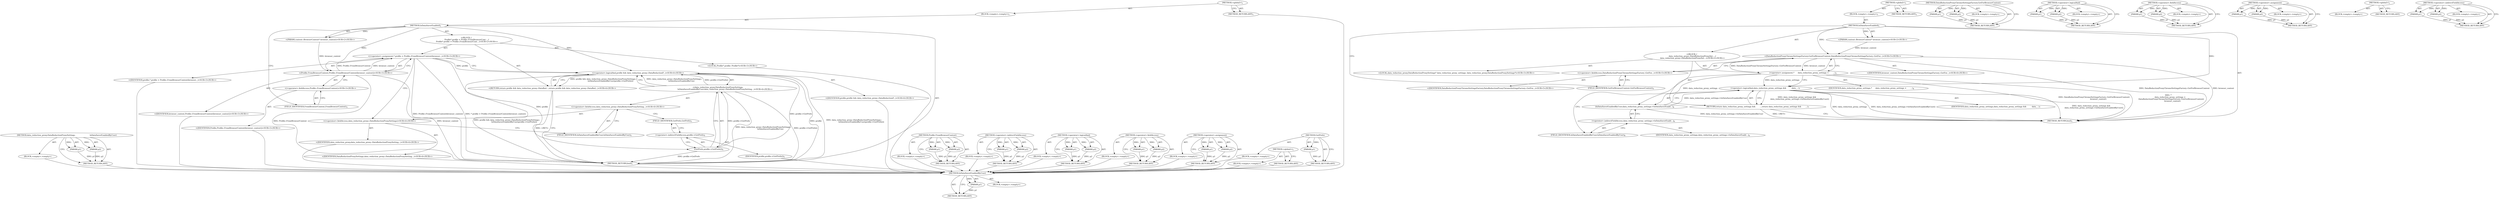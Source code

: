 digraph "GetPrefs" {
vulnerable_67 [label=<(METHOD,IsDataSaverEnabledByUser)>];
vulnerable_68 [label=<(PARAM,p1)>];
vulnerable_69 [label=<(BLOCK,&lt;empty&gt;,&lt;empty&gt;)>];
vulnerable_70 [label=<(METHOD_RETURN,ANY)>];
vulnerable_6 [label=<(METHOD,&lt;global&gt;)<SUB>1</SUB>>];
vulnerable_7 [label=<(BLOCK,&lt;empty&gt;,&lt;empty&gt;)<SUB>1</SUB>>];
vulnerable_8 [label=<(METHOD,IsDataSaverEnabled)<SUB>1</SUB>>];
vulnerable_9 [label="<(PARAM,content::BrowserContext* browser_context)<SUB>2</SUB>>"];
vulnerable_10 [label="<(BLOCK,{
  data_reduction_proxy::DataReductionProxySet...,{
  data_reduction_proxy::DataReductionProxySet...)<SUB>2</SUB>>"];
vulnerable_11 [label="<(LOCAL,data_reduction_proxy.DataReductionProxySettings* data_reduction_proxy_settings: data_reduction_proxy.DataReductionProxySettings*)<SUB>3</SUB>>"];
vulnerable_12 [label=<(&lt;operator&gt;.assignment,*
      data_reduction_proxy_settings =
       ...)<SUB>3</SUB>>];
vulnerable_13 [label=<(IDENTIFIER,data_reduction_proxy_settings,*
      data_reduction_proxy_settings =
       ...)<SUB>4</SUB>>];
vulnerable_14 [label="<(DataReductionProxyChromeSettingsFactory.GetForBrowserContext,DataReductionProxyChromeSettingsFactory::GetFor...)<SUB>5</SUB>>"];
vulnerable_15 [label="<(&lt;operator&gt;.fieldAccess,DataReductionProxyChromeSettingsFactory::GetFor...)<SUB>5</SUB>>"];
vulnerable_16 [label="<(IDENTIFIER,DataReductionProxyChromeSettingsFactory,DataReductionProxyChromeSettingsFactory::GetFor...)<SUB>5</SUB>>"];
vulnerable_17 [label=<(FIELD_IDENTIFIER,GetForBrowserContext,GetForBrowserContext)<SUB>5</SUB>>];
vulnerable_18 [label="<(IDENTIFIER,browser_context,DataReductionProxyChromeSettingsFactory::GetFor...)<SUB>6</SUB>>"];
vulnerable_19 [label=<(RETURN,return data_reduction_proxy_settings &amp;&amp;
       ...,return data_reduction_proxy_settings &amp;&amp;
       ...)<SUB>7</SUB>>];
vulnerable_20 [label=<(&lt;operator&gt;.logicalAnd,data_reduction_proxy_settings &amp;&amp;
         data_...)<SUB>7</SUB>>];
vulnerable_21 [label=<(IDENTIFIER,data_reduction_proxy_settings,data_reduction_proxy_settings &amp;&amp;
         data_...)<SUB>7</SUB>>];
vulnerable_22 [label=<(IsDataSaverEnabledByUser,data_reduction_proxy_settings-&gt;IsDataSaverEnabl...)<SUB>8</SUB>>];
vulnerable_23 [label=<(&lt;operator&gt;.indirectFieldAccess,data_reduction_proxy_settings-&gt;IsDataSaverEnabl...)<SUB>8</SUB>>];
vulnerable_24 [label=<(IDENTIFIER,data_reduction_proxy_settings,data_reduction_proxy_settings-&gt;IsDataSaverEnabl...)<SUB>8</SUB>>];
vulnerable_25 [label=<(FIELD_IDENTIFIER,IsDataSaverEnabledByUser,IsDataSaverEnabledByUser)<SUB>8</SUB>>];
vulnerable_26 [label=<(METHOD_RETURN,bool)<SUB>1</SUB>>];
vulnerable_28 [label=<(METHOD_RETURN,ANY)<SUB>1</SUB>>];
vulnerable_52 [label=<(METHOD,DataReductionProxyChromeSettingsFactory.GetForBrowserContext)>];
vulnerable_53 [label=<(PARAM,p1)>];
vulnerable_54 [label=<(PARAM,p2)>];
vulnerable_55 [label=<(BLOCK,&lt;empty&gt;,&lt;empty&gt;)>];
vulnerable_56 [label=<(METHOD_RETURN,ANY)>];
vulnerable_62 [label=<(METHOD,&lt;operator&gt;.logicalAnd)>];
vulnerable_63 [label=<(PARAM,p1)>];
vulnerable_64 [label=<(PARAM,p2)>];
vulnerable_65 [label=<(BLOCK,&lt;empty&gt;,&lt;empty&gt;)>];
vulnerable_66 [label=<(METHOD_RETURN,ANY)>];
vulnerable_57 [label=<(METHOD,&lt;operator&gt;.fieldAccess)>];
vulnerable_58 [label=<(PARAM,p1)>];
vulnerable_59 [label=<(PARAM,p2)>];
vulnerable_60 [label=<(BLOCK,&lt;empty&gt;,&lt;empty&gt;)>];
vulnerable_61 [label=<(METHOD_RETURN,ANY)>];
vulnerable_47 [label=<(METHOD,&lt;operator&gt;.assignment)>];
vulnerable_48 [label=<(PARAM,p1)>];
vulnerable_49 [label=<(PARAM,p2)>];
vulnerable_50 [label=<(BLOCK,&lt;empty&gt;,&lt;empty&gt;)>];
vulnerable_51 [label=<(METHOD_RETURN,ANY)>];
vulnerable_41 [label=<(METHOD,&lt;global&gt;)<SUB>1</SUB>>];
vulnerable_42 [label=<(BLOCK,&lt;empty&gt;,&lt;empty&gt;)>];
vulnerable_43 [label=<(METHOD_RETURN,ANY)>];
vulnerable_71 [label=<(METHOD,&lt;operator&gt;.indirectFieldAccess)>];
vulnerable_72 [label=<(PARAM,p1)>];
vulnerable_73 [label=<(PARAM,p2)>];
vulnerable_74 [label=<(BLOCK,&lt;empty&gt;,&lt;empty&gt;)>];
vulnerable_75 [label=<(METHOD_RETURN,ANY)>];
fixed_75 [label=<(METHOD,data_reduction_proxy.DataReductionProxySettings.
                        IsDataSaverEnabledByUser)>];
fixed_76 [label=<(PARAM,p1)>];
fixed_77 [label=<(PARAM,p2)>];
fixed_78 [label=<(BLOCK,&lt;empty&gt;,&lt;empty&gt;)>];
fixed_79 [label=<(METHOD_RETURN,ANY)>];
fixed_6 [label=<(METHOD,&lt;global&gt;)<SUB>1</SUB>>];
fixed_7 [label=<(BLOCK,&lt;empty&gt;,&lt;empty&gt;)<SUB>1</SUB>>];
fixed_8 [label=<(METHOD,IsDataSaverEnabled)<SUB>1</SUB>>];
fixed_9 [label="<(PARAM,content::BrowserContext* browser_context)<SUB>2</SUB>>"];
fixed_10 [label="<(BLOCK,{
  Profile* profile = Profile::FromBrowserCont...,{
  Profile* profile = Profile::FromBrowserCont...)<SUB>2</SUB>>"];
fixed_11 [label="<(LOCAL,Profile* profile: Profile*)<SUB>3</SUB>>"];
fixed_12 [label="<(&lt;operator&gt;.assignment,* profile = Profile::FromBrowserContext(browser...)<SUB>3</SUB>>"];
fixed_13 [label="<(IDENTIFIER,profile,* profile = Profile::FromBrowserContext(browser...)<SUB>3</SUB>>"];
fixed_14 [label="<(Profile.FromBrowserContext,Profile::FromBrowserContext(browser_context))<SUB>3</SUB>>"];
fixed_15 [label="<(&lt;operator&gt;.fieldAccess,Profile::FromBrowserContext)<SUB>3</SUB>>"];
fixed_16 [label="<(IDENTIFIER,Profile,Profile::FromBrowserContext(browser_context))<SUB>3</SUB>>"];
fixed_17 [label=<(FIELD_IDENTIFIER,FromBrowserContext,FromBrowserContext)<SUB>3</SUB>>];
fixed_18 [label="<(IDENTIFIER,browser_context,Profile::FromBrowserContext(browser_context))<SUB>3</SUB>>"];
fixed_19 [label="<(RETURN,return profile &amp;&amp; data_reduction_proxy::DataRed...,return profile &amp;&amp; data_reduction_proxy::DataRed...)<SUB>4</SUB>>"];
fixed_20 [label="<(&lt;operator&gt;.logicalAnd,profile &amp;&amp; data_reduction_proxy::DataReductionP...)<SUB>4</SUB>>"];
fixed_21 [label="<(IDENTIFIER,profile,profile &amp;&amp; data_reduction_proxy::DataReductionP...)<SUB>4</SUB>>"];
fixed_22 [label="<(data_reduction_proxy.DataReductionProxySettings.
                        IsDataSaverEnabledByUser,data_reduction_proxy::DataReductionProxySetting...)<SUB>4</SUB>>"];
fixed_23 [label="<(&lt;operator&gt;.fieldAccess,data_reduction_proxy::DataReductionProxySetting...)<SUB>4</SUB>>"];
fixed_24 [label="<(&lt;operator&gt;.fieldAccess,data_reduction_proxy::DataReductionProxySettings)<SUB>4</SUB>>"];
fixed_25 [label="<(IDENTIFIER,data_reduction_proxy,data_reduction_proxy::DataReductionProxySetting...)<SUB>4</SUB>>"];
fixed_26 [label="<(IDENTIFIER,DataReductionProxySettings,data_reduction_proxy::DataReductionProxySetting...)<SUB>4</SUB>>"];
fixed_27 [label=<(FIELD_IDENTIFIER,IsDataSaverEnabledByUser,IsDataSaverEnabledByUser)<SUB>5</SUB>>];
fixed_28 [label=<(GetPrefs,profile-&gt;GetPrefs())<SUB>5</SUB>>];
fixed_29 [label=<(&lt;operator&gt;.indirectFieldAccess,profile-&gt;GetPrefs)<SUB>5</SUB>>];
fixed_30 [label=<(IDENTIFIER,profile,profile-&gt;GetPrefs())<SUB>5</SUB>>];
fixed_31 [label=<(FIELD_IDENTIFIER,GetPrefs,GetPrefs)<SUB>5</SUB>>];
fixed_32 [label=<(METHOD_RETURN,bool)<SUB>1</SUB>>];
fixed_34 [label=<(METHOD_RETURN,ANY)<SUB>1</SUB>>];
fixed_60 [label=<(METHOD,Profile.FromBrowserContext)>];
fixed_61 [label=<(PARAM,p1)>];
fixed_62 [label=<(PARAM,p2)>];
fixed_63 [label=<(BLOCK,&lt;empty&gt;,&lt;empty&gt;)>];
fixed_64 [label=<(METHOD_RETURN,ANY)>];
fixed_84 [label=<(METHOD,&lt;operator&gt;.indirectFieldAccess)>];
fixed_85 [label=<(PARAM,p1)>];
fixed_86 [label=<(PARAM,p2)>];
fixed_87 [label=<(BLOCK,&lt;empty&gt;,&lt;empty&gt;)>];
fixed_88 [label=<(METHOD_RETURN,ANY)>];
fixed_70 [label=<(METHOD,&lt;operator&gt;.logicalAnd)>];
fixed_71 [label=<(PARAM,p1)>];
fixed_72 [label=<(PARAM,p2)>];
fixed_73 [label=<(BLOCK,&lt;empty&gt;,&lt;empty&gt;)>];
fixed_74 [label=<(METHOD_RETURN,ANY)>];
fixed_65 [label=<(METHOD,&lt;operator&gt;.fieldAccess)>];
fixed_66 [label=<(PARAM,p1)>];
fixed_67 [label=<(PARAM,p2)>];
fixed_68 [label=<(BLOCK,&lt;empty&gt;,&lt;empty&gt;)>];
fixed_69 [label=<(METHOD_RETURN,ANY)>];
fixed_55 [label=<(METHOD,&lt;operator&gt;.assignment)>];
fixed_56 [label=<(PARAM,p1)>];
fixed_57 [label=<(PARAM,p2)>];
fixed_58 [label=<(BLOCK,&lt;empty&gt;,&lt;empty&gt;)>];
fixed_59 [label=<(METHOD_RETURN,ANY)>];
fixed_49 [label=<(METHOD,&lt;global&gt;)<SUB>1</SUB>>];
fixed_50 [label=<(BLOCK,&lt;empty&gt;,&lt;empty&gt;)>];
fixed_51 [label=<(METHOD_RETURN,ANY)>];
fixed_80 [label=<(METHOD,GetPrefs)>];
fixed_81 [label=<(PARAM,p1)>];
fixed_82 [label=<(BLOCK,&lt;empty&gt;,&lt;empty&gt;)>];
fixed_83 [label=<(METHOD_RETURN,ANY)>];
vulnerable_67 -> vulnerable_68  [key=0, label="AST: "];
vulnerable_67 -> vulnerable_68  [key=1, label="DDG: "];
vulnerable_67 -> vulnerable_69  [key=0, label="AST: "];
vulnerable_67 -> vulnerable_70  [key=0, label="AST: "];
vulnerable_67 -> vulnerable_70  [key=1, label="CFG: "];
vulnerable_68 -> vulnerable_70  [key=0, label="DDG: p1"];
vulnerable_6 -> vulnerable_7  [key=0, label="AST: "];
vulnerable_6 -> vulnerable_28  [key=0, label="AST: "];
vulnerable_6 -> vulnerable_28  [key=1, label="CFG: "];
vulnerable_7 -> vulnerable_8  [key=0, label="AST: "];
vulnerable_8 -> vulnerable_9  [key=0, label="AST: "];
vulnerable_8 -> vulnerable_9  [key=1, label="DDG: "];
vulnerable_8 -> vulnerable_10  [key=0, label="AST: "];
vulnerable_8 -> vulnerable_26  [key=0, label="AST: "];
vulnerable_8 -> vulnerable_17  [key=0, label="CFG: "];
vulnerable_8 -> vulnerable_14  [key=0, label="DDG: "];
vulnerable_8 -> vulnerable_20  [key=0, label="DDG: "];
vulnerable_9 -> vulnerable_14  [key=0, label="DDG: browser_context"];
vulnerable_10 -> vulnerable_11  [key=0, label="AST: "];
vulnerable_10 -> vulnerable_12  [key=0, label="AST: "];
vulnerable_10 -> vulnerable_19  [key=0, label="AST: "];
vulnerable_12 -> vulnerable_13  [key=0, label="AST: "];
vulnerable_12 -> vulnerable_14  [key=0, label="AST: "];
vulnerable_12 -> vulnerable_20  [key=0, label="CFG: "];
vulnerable_12 -> vulnerable_20  [key=1, label="DDG: data_reduction_proxy_settings"];
vulnerable_12 -> vulnerable_25  [key=0, label="CFG: "];
vulnerable_12 -> vulnerable_26  [key=0, label="DDG: DataReductionProxyChromeSettingsFactory::GetForBrowserContext(
              browser_context)"];
vulnerable_12 -> vulnerable_26  [key=1, label="DDG: *
      data_reduction_proxy_settings =
          DataReductionProxyChromeSettingsFactory::GetForBrowserContext(
              browser_context)"];
vulnerable_12 -> vulnerable_22  [key=0, label="DDG: data_reduction_proxy_settings"];
vulnerable_14 -> vulnerable_15  [key=0, label="AST: "];
vulnerable_14 -> vulnerable_18  [key=0, label="AST: "];
vulnerable_14 -> vulnerable_12  [key=0, label="CFG: "];
vulnerable_14 -> vulnerable_12  [key=1, label="DDG: DataReductionProxyChromeSettingsFactory::GetForBrowserContext"];
vulnerable_14 -> vulnerable_12  [key=2, label="DDG: browser_context"];
vulnerable_14 -> vulnerable_26  [key=0, label="DDG: DataReductionProxyChromeSettingsFactory::GetForBrowserContext"];
vulnerable_14 -> vulnerable_26  [key=1, label="DDG: browser_context"];
vulnerable_15 -> vulnerable_16  [key=0, label="AST: "];
vulnerable_15 -> vulnerable_17  [key=0, label="AST: "];
vulnerable_15 -> vulnerable_14  [key=0, label="CFG: "];
vulnerable_17 -> vulnerable_15  [key=0, label="CFG: "];
vulnerable_19 -> vulnerable_20  [key=0, label="AST: "];
vulnerable_19 -> vulnerable_26  [key=0, label="CFG: "];
vulnerable_19 -> vulnerable_26  [key=1, label="DDG: &lt;RET&gt;"];
vulnerable_20 -> vulnerable_21  [key=0, label="AST: "];
vulnerable_20 -> vulnerable_22  [key=0, label="AST: "];
vulnerable_20 -> vulnerable_19  [key=0, label="CFG: "];
vulnerable_20 -> vulnerable_19  [key=1, label="DDG: data_reduction_proxy_settings &amp;&amp;
         data_reduction_proxy_settings-&gt;IsDataSaverEnabledByUser()"];
vulnerable_20 -> vulnerable_26  [key=0, label="DDG: data_reduction_proxy_settings"];
vulnerable_20 -> vulnerable_26  [key=1, label="DDG: data_reduction_proxy_settings-&gt;IsDataSaverEnabledByUser()"];
vulnerable_20 -> vulnerable_26  [key=2, label="DDG: data_reduction_proxy_settings &amp;&amp;
         data_reduction_proxy_settings-&gt;IsDataSaverEnabledByUser()"];
vulnerable_22 -> vulnerable_23  [key=0, label="AST: "];
vulnerable_22 -> vulnerable_20  [key=0, label="CFG: "];
vulnerable_22 -> vulnerable_20  [key=1, label="DDG: data_reduction_proxy_settings-&gt;IsDataSaverEnabledByUser"];
vulnerable_22 -> vulnerable_26  [key=0, label="DDG: data_reduction_proxy_settings-&gt;IsDataSaverEnabledByUser"];
vulnerable_23 -> vulnerable_24  [key=0, label="AST: "];
vulnerable_23 -> vulnerable_25  [key=0, label="AST: "];
vulnerable_23 -> vulnerable_22  [key=0, label="CFG: "];
vulnerable_25 -> vulnerable_23  [key=0, label="CFG: "];
vulnerable_52 -> vulnerable_53  [key=0, label="AST: "];
vulnerable_52 -> vulnerable_53  [key=1, label="DDG: "];
vulnerable_52 -> vulnerable_55  [key=0, label="AST: "];
vulnerable_52 -> vulnerable_54  [key=0, label="AST: "];
vulnerable_52 -> vulnerable_54  [key=1, label="DDG: "];
vulnerable_52 -> vulnerable_56  [key=0, label="AST: "];
vulnerable_52 -> vulnerable_56  [key=1, label="CFG: "];
vulnerable_53 -> vulnerable_56  [key=0, label="DDG: p1"];
vulnerable_54 -> vulnerable_56  [key=0, label="DDG: p2"];
vulnerable_62 -> vulnerable_63  [key=0, label="AST: "];
vulnerable_62 -> vulnerable_63  [key=1, label="DDG: "];
vulnerable_62 -> vulnerable_65  [key=0, label="AST: "];
vulnerable_62 -> vulnerable_64  [key=0, label="AST: "];
vulnerable_62 -> vulnerable_64  [key=1, label="DDG: "];
vulnerable_62 -> vulnerable_66  [key=0, label="AST: "];
vulnerable_62 -> vulnerable_66  [key=1, label="CFG: "];
vulnerable_63 -> vulnerable_66  [key=0, label="DDG: p1"];
vulnerable_64 -> vulnerable_66  [key=0, label="DDG: p2"];
vulnerable_57 -> vulnerable_58  [key=0, label="AST: "];
vulnerable_57 -> vulnerable_58  [key=1, label="DDG: "];
vulnerable_57 -> vulnerable_60  [key=0, label="AST: "];
vulnerable_57 -> vulnerable_59  [key=0, label="AST: "];
vulnerable_57 -> vulnerable_59  [key=1, label="DDG: "];
vulnerable_57 -> vulnerable_61  [key=0, label="AST: "];
vulnerable_57 -> vulnerable_61  [key=1, label="CFG: "];
vulnerable_58 -> vulnerable_61  [key=0, label="DDG: p1"];
vulnerable_59 -> vulnerable_61  [key=0, label="DDG: p2"];
vulnerable_47 -> vulnerable_48  [key=0, label="AST: "];
vulnerable_47 -> vulnerable_48  [key=1, label="DDG: "];
vulnerable_47 -> vulnerable_50  [key=0, label="AST: "];
vulnerable_47 -> vulnerable_49  [key=0, label="AST: "];
vulnerable_47 -> vulnerable_49  [key=1, label="DDG: "];
vulnerable_47 -> vulnerable_51  [key=0, label="AST: "];
vulnerable_47 -> vulnerable_51  [key=1, label="CFG: "];
vulnerable_48 -> vulnerable_51  [key=0, label="DDG: p1"];
vulnerable_49 -> vulnerable_51  [key=0, label="DDG: p2"];
vulnerable_41 -> vulnerable_42  [key=0, label="AST: "];
vulnerable_41 -> vulnerable_43  [key=0, label="AST: "];
vulnerable_41 -> vulnerable_43  [key=1, label="CFG: "];
vulnerable_71 -> vulnerable_72  [key=0, label="AST: "];
vulnerable_71 -> vulnerable_72  [key=1, label="DDG: "];
vulnerable_71 -> vulnerable_74  [key=0, label="AST: "];
vulnerable_71 -> vulnerable_73  [key=0, label="AST: "];
vulnerable_71 -> vulnerable_73  [key=1, label="DDG: "];
vulnerable_71 -> vulnerable_75  [key=0, label="AST: "];
vulnerable_71 -> vulnerable_75  [key=1, label="CFG: "];
vulnerable_72 -> vulnerable_75  [key=0, label="DDG: p1"];
vulnerable_73 -> vulnerable_75  [key=0, label="DDG: p2"];
fixed_75 -> fixed_76  [key=0, label="AST: "];
fixed_75 -> fixed_76  [key=1, label="DDG: "];
fixed_75 -> fixed_78  [key=0, label="AST: "];
fixed_75 -> fixed_77  [key=0, label="AST: "];
fixed_75 -> fixed_77  [key=1, label="DDG: "];
fixed_75 -> fixed_79  [key=0, label="AST: "];
fixed_75 -> fixed_79  [key=1, label="CFG: "];
fixed_76 -> fixed_79  [key=0, label="DDG: p1"];
fixed_77 -> fixed_79  [key=0, label="DDG: p2"];
fixed_78 -> vulnerable_67  [key=0];
fixed_79 -> vulnerable_67  [key=0];
fixed_6 -> fixed_7  [key=0, label="AST: "];
fixed_6 -> fixed_34  [key=0, label="AST: "];
fixed_6 -> fixed_34  [key=1, label="CFG: "];
fixed_7 -> fixed_8  [key=0, label="AST: "];
fixed_8 -> fixed_9  [key=0, label="AST: "];
fixed_8 -> fixed_9  [key=1, label="DDG: "];
fixed_8 -> fixed_10  [key=0, label="AST: "];
fixed_8 -> fixed_32  [key=0, label="AST: "];
fixed_8 -> fixed_17  [key=0, label="CFG: "];
fixed_8 -> fixed_14  [key=0, label="DDG: "];
fixed_8 -> fixed_20  [key=0, label="DDG: "];
fixed_9 -> fixed_14  [key=0, label="DDG: browser_context"];
fixed_10 -> fixed_11  [key=0, label="AST: "];
fixed_10 -> fixed_12  [key=0, label="AST: "];
fixed_10 -> fixed_19  [key=0, label="AST: "];
fixed_11 -> vulnerable_67  [key=0];
fixed_12 -> fixed_13  [key=0, label="AST: "];
fixed_12 -> fixed_14  [key=0, label="AST: "];
fixed_12 -> fixed_20  [key=0, label="CFG: "];
fixed_12 -> fixed_20  [key=1, label="DDG: profile"];
fixed_12 -> fixed_24  [key=0, label="CFG: "];
fixed_12 -> fixed_32  [key=0, label="DDG: Profile::FromBrowserContext(browser_context)"];
fixed_12 -> fixed_32  [key=1, label="DDG: * profile = Profile::FromBrowserContext(browser_context)"];
fixed_12 -> fixed_28  [key=0, label="DDG: profile"];
fixed_13 -> vulnerable_67  [key=0];
fixed_14 -> fixed_15  [key=0, label="AST: "];
fixed_14 -> fixed_18  [key=0, label="AST: "];
fixed_14 -> fixed_12  [key=0, label="CFG: "];
fixed_14 -> fixed_12  [key=1, label="DDG: Profile::FromBrowserContext"];
fixed_14 -> fixed_12  [key=2, label="DDG: browser_context"];
fixed_14 -> fixed_32  [key=0, label="DDG: Profile::FromBrowserContext"];
fixed_14 -> fixed_32  [key=1, label="DDG: browser_context"];
fixed_15 -> fixed_16  [key=0, label="AST: "];
fixed_15 -> fixed_17  [key=0, label="AST: "];
fixed_15 -> fixed_14  [key=0, label="CFG: "];
fixed_16 -> vulnerable_67  [key=0];
fixed_17 -> fixed_15  [key=0, label="CFG: "];
fixed_18 -> vulnerable_67  [key=0];
fixed_19 -> fixed_20  [key=0, label="AST: "];
fixed_19 -> fixed_32  [key=0, label="CFG: "];
fixed_19 -> fixed_32  [key=1, label="DDG: &lt;RET&gt;"];
fixed_20 -> fixed_21  [key=0, label="AST: "];
fixed_20 -> fixed_22  [key=0, label="AST: "];
fixed_20 -> fixed_19  [key=0, label="CFG: "];
fixed_20 -> fixed_19  [key=1, label="DDG: profile &amp;&amp; data_reduction_proxy::DataReductionProxySettings::
                        IsDataSaverEnabledByUser(profile-&gt;GetPrefs())"];
fixed_20 -> fixed_32  [key=0, label="DDG: profile"];
fixed_20 -> fixed_32  [key=1, label="DDG: data_reduction_proxy::DataReductionProxySettings::
                        IsDataSaverEnabledByUser(profile-&gt;GetPrefs())"];
fixed_20 -> fixed_32  [key=2, label="DDG: profile &amp;&amp; data_reduction_proxy::DataReductionProxySettings::
                        IsDataSaverEnabledByUser(profile-&gt;GetPrefs())"];
fixed_21 -> vulnerable_67  [key=0];
fixed_22 -> fixed_23  [key=0, label="AST: "];
fixed_22 -> fixed_28  [key=0, label="AST: "];
fixed_22 -> fixed_20  [key=0, label="CFG: "];
fixed_22 -> fixed_20  [key=1, label="DDG: data_reduction_proxy::DataReductionProxySettings::
                        IsDataSaverEnabledByUser"];
fixed_22 -> fixed_20  [key=2, label="DDG: profile-&gt;GetPrefs()"];
fixed_22 -> fixed_32  [key=0, label="DDG: data_reduction_proxy::DataReductionProxySettings::
                        IsDataSaverEnabledByUser"];
fixed_22 -> fixed_32  [key=1, label="DDG: profile-&gt;GetPrefs()"];
fixed_23 -> fixed_24  [key=0, label="AST: "];
fixed_23 -> fixed_27  [key=0, label="AST: "];
fixed_23 -> fixed_31  [key=0, label="CFG: "];
fixed_24 -> fixed_25  [key=0, label="AST: "];
fixed_24 -> fixed_26  [key=0, label="AST: "];
fixed_24 -> fixed_27  [key=0, label="CFG: "];
fixed_25 -> vulnerable_67  [key=0];
fixed_26 -> vulnerable_67  [key=0];
fixed_27 -> fixed_23  [key=0, label="CFG: "];
fixed_28 -> fixed_29  [key=0, label="AST: "];
fixed_28 -> fixed_22  [key=0, label="CFG: "];
fixed_28 -> fixed_22  [key=1, label="DDG: profile-&gt;GetPrefs"];
fixed_28 -> fixed_32  [key=0, label="DDG: profile-&gt;GetPrefs"];
fixed_28 -> fixed_20  [key=0, label="DDG: profile-&gt;GetPrefs"];
fixed_29 -> fixed_30  [key=0, label="AST: "];
fixed_29 -> fixed_31  [key=0, label="AST: "];
fixed_29 -> fixed_28  [key=0, label="CFG: "];
fixed_30 -> vulnerable_67  [key=0];
fixed_31 -> fixed_29  [key=0, label="CFG: "];
fixed_32 -> vulnerable_67  [key=0];
fixed_34 -> vulnerable_67  [key=0];
fixed_60 -> fixed_61  [key=0, label="AST: "];
fixed_60 -> fixed_61  [key=1, label="DDG: "];
fixed_60 -> fixed_63  [key=0, label="AST: "];
fixed_60 -> fixed_62  [key=0, label="AST: "];
fixed_60 -> fixed_62  [key=1, label="DDG: "];
fixed_60 -> fixed_64  [key=0, label="AST: "];
fixed_60 -> fixed_64  [key=1, label="CFG: "];
fixed_61 -> fixed_64  [key=0, label="DDG: p1"];
fixed_62 -> fixed_64  [key=0, label="DDG: p2"];
fixed_63 -> vulnerable_67  [key=0];
fixed_64 -> vulnerable_67  [key=0];
fixed_84 -> fixed_85  [key=0, label="AST: "];
fixed_84 -> fixed_85  [key=1, label="DDG: "];
fixed_84 -> fixed_87  [key=0, label="AST: "];
fixed_84 -> fixed_86  [key=0, label="AST: "];
fixed_84 -> fixed_86  [key=1, label="DDG: "];
fixed_84 -> fixed_88  [key=0, label="AST: "];
fixed_84 -> fixed_88  [key=1, label="CFG: "];
fixed_85 -> fixed_88  [key=0, label="DDG: p1"];
fixed_86 -> fixed_88  [key=0, label="DDG: p2"];
fixed_87 -> vulnerable_67  [key=0];
fixed_88 -> vulnerable_67  [key=0];
fixed_70 -> fixed_71  [key=0, label="AST: "];
fixed_70 -> fixed_71  [key=1, label="DDG: "];
fixed_70 -> fixed_73  [key=0, label="AST: "];
fixed_70 -> fixed_72  [key=0, label="AST: "];
fixed_70 -> fixed_72  [key=1, label="DDG: "];
fixed_70 -> fixed_74  [key=0, label="AST: "];
fixed_70 -> fixed_74  [key=1, label="CFG: "];
fixed_71 -> fixed_74  [key=0, label="DDG: p1"];
fixed_72 -> fixed_74  [key=0, label="DDG: p2"];
fixed_73 -> vulnerable_67  [key=0];
fixed_74 -> vulnerable_67  [key=0];
fixed_65 -> fixed_66  [key=0, label="AST: "];
fixed_65 -> fixed_66  [key=1, label="DDG: "];
fixed_65 -> fixed_68  [key=0, label="AST: "];
fixed_65 -> fixed_67  [key=0, label="AST: "];
fixed_65 -> fixed_67  [key=1, label="DDG: "];
fixed_65 -> fixed_69  [key=0, label="AST: "];
fixed_65 -> fixed_69  [key=1, label="CFG: "];
fixed_66 -> fixed_69  [key=0, label="DDG: p1"];
fixed_67 -> fixed_69  [key=0, label="DDG: p2"];
fixed_68 -> vulnerable_67  [key=0];
fixed_69 -> vulnerable_67  [key=0];
fixed_55 -> fixed_56  [key=0, label="AST: "];
fixed_55 -> fixed_56  [key=1, label="DDG: "];
fixed_55 -> fixed_58  [key=0, label="AST: "];
fixed_55 -> fixed_57  [key=0, label="AST: "];
fixed_55 -> fixed_57  [key=1, label="DDG: "];
fixed_55 -> fixed_59  [key=0, label="AST: "];
fixed_55 -> fixed_59  [key=1, label="CFG: "];
fixed_56 -> fixed_59  [key=0, label="DDG: p1"];
fixed_57 -> fixed_59  [key=0, label="DDG: p2"];
fixed_58 -> vulnerable_67  [key=0];
fixed_59 -> vulnerable_67  [key=0];
fixed_49 -> fixed_50  [key=0, label="AST: "];
fixed_49 -> fixed_51  [key=0, label="AST: "];
fixed_49 -> fixed_51  [key=1, label="CFG: "];
fixed_50 -> vulnerable_67  [key=0];
fixed_51 -> vulnerable_67  [key=0];
fixed_80 -> fixed_81  [key=0, label="AST: "];
fixed_80 -> fixed_81  [key=1, label="DDG: "];
fixed_80 -> fixed_82  [key=0, label="AST: "];
fixed_80 -> fixed_83  [key=0, label="AST: "];
fixed_80 -> fixed_83  [key=1, label="CFG: "];
fixed_81 -> fixed_83  [key=0, label="DDG: p1"];
fixed_82 -> vulnerable_67  [key=0];
fixed_83 -> vulnerable_67  [key=0];
}

